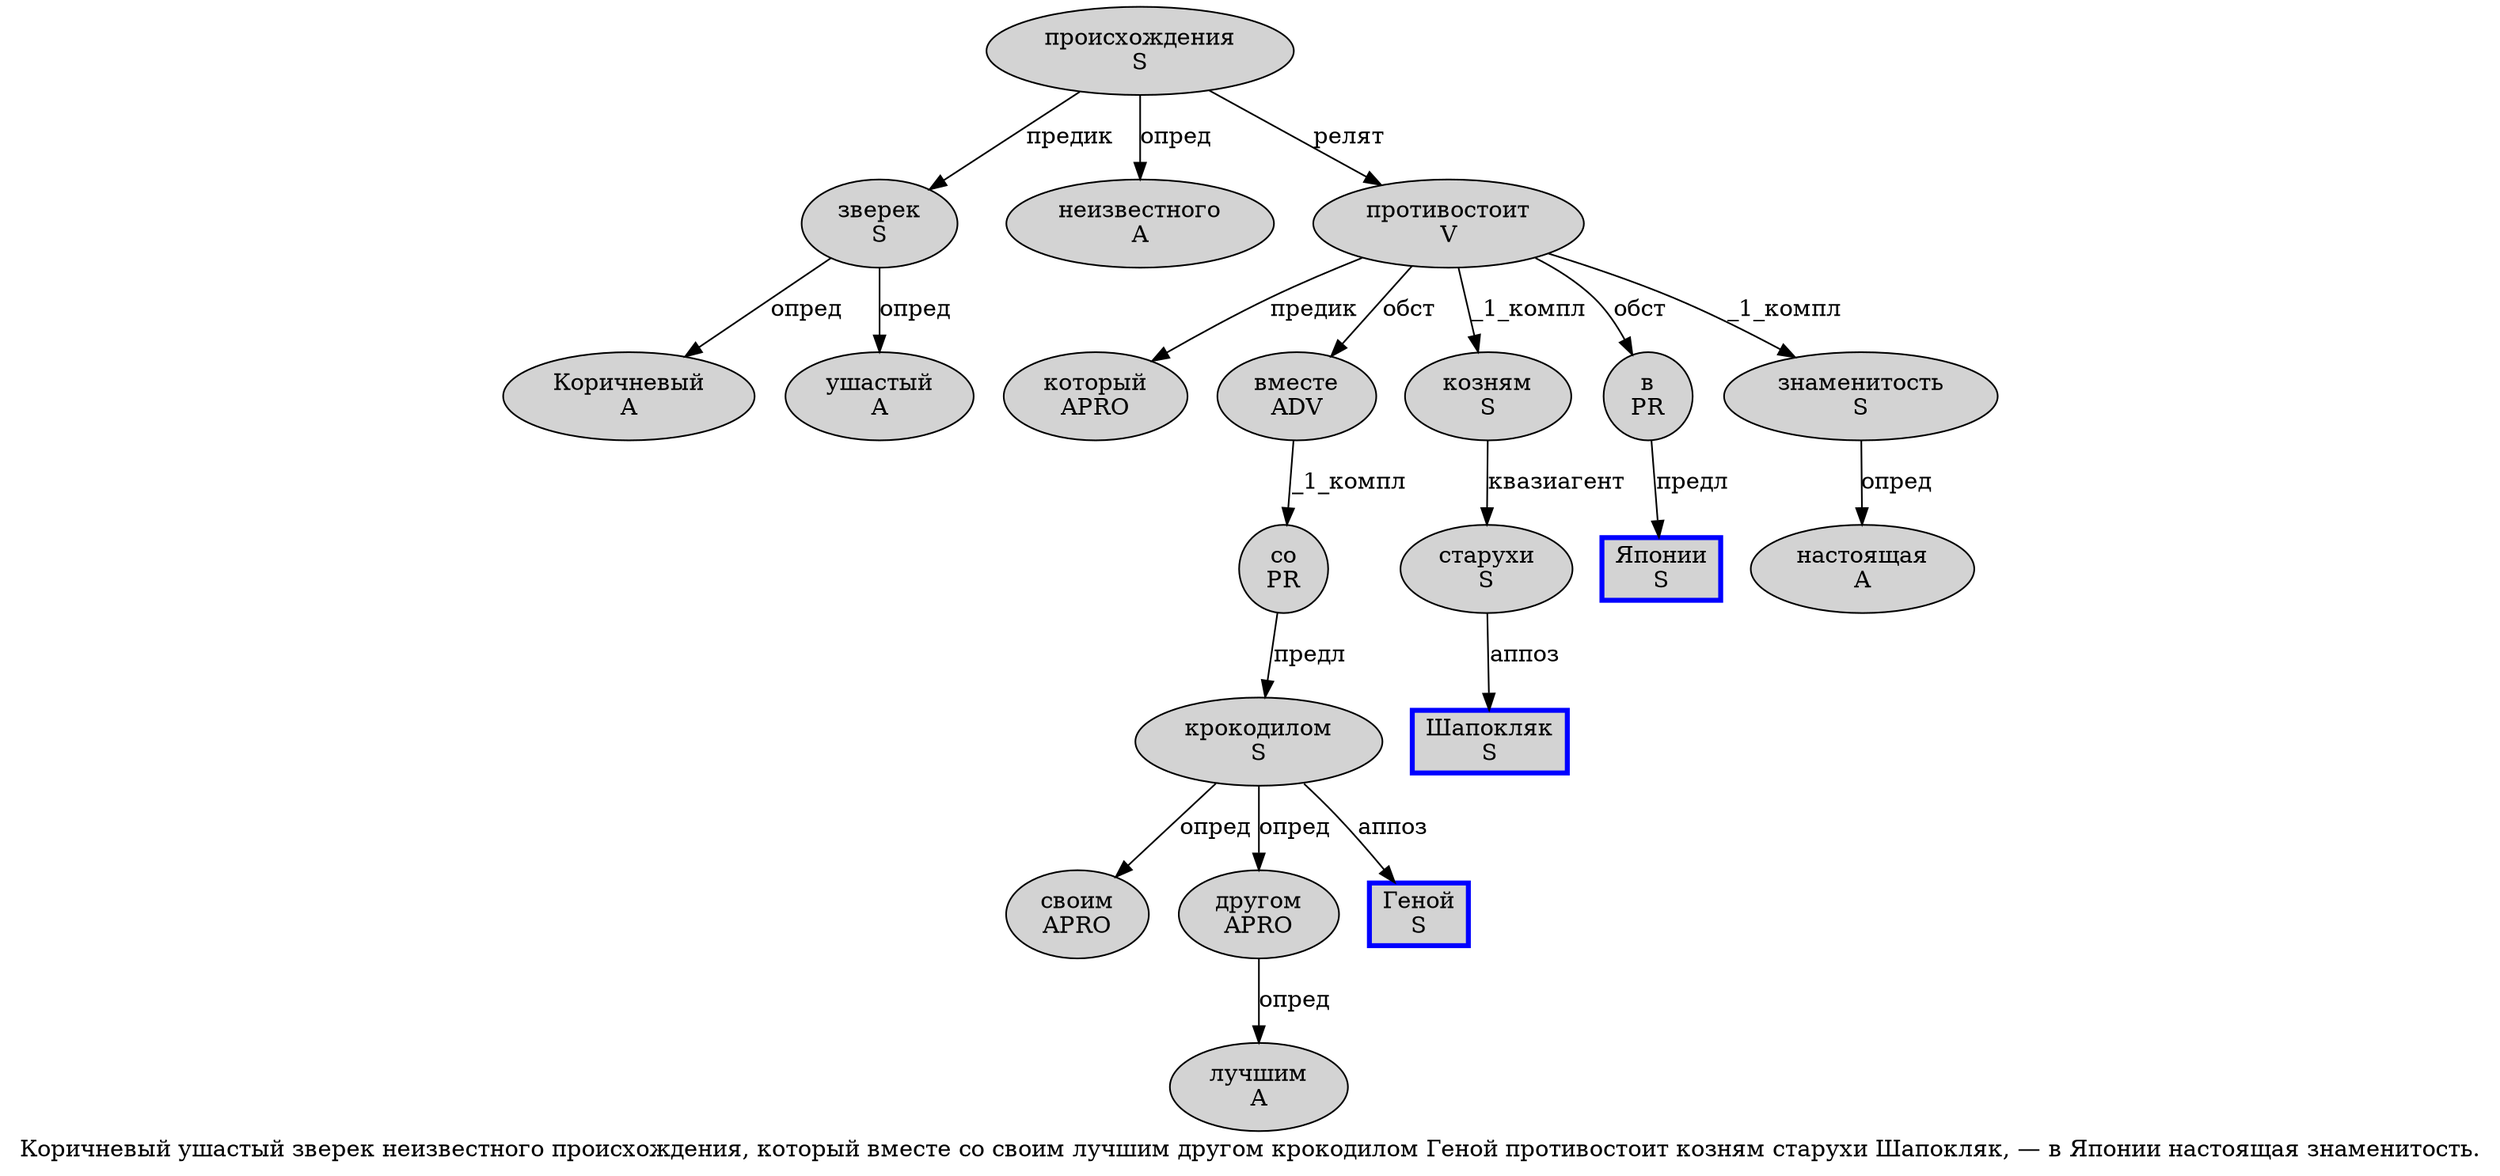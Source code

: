 digraph SENTENCE_1400 {
	graph [label="Коричневый ушастый зверек неизвестного происхождения, который вместе со своим лучшим другом крокодилом Геной противостоит козням старухи Шапокляк, — в Японии настоящая знаменитость."]
	node [style=filled]
		0 [label="Коричневый
A" color="" fillcolor=lightgray penwidth=1 shape=ellipse]
		1 [label="ушастый
A" color="" fillcolor=lightgray penwidth=1 shape=ellipse]
		2 [label="зверек
S" color="" fillcolor=lightgray penwidth=1 shape=ellipse]
		3 [label="неизвестного
A" color="" fillcolor=lightgray penwidth=1 shape=ellipse]
		4 [label="происхождения
S" color="" fillcolor=lightgray penwidth=1 shape=ellipse]
		6 [label="который
APRO" color="" fillcolor=lightgray penwidth=1 shape=ellipse]
		7 [label="вместе
ADV" color="" fillcolor=lightgray penwidth=1 shape=ellipse]
		8 [label="со
PR" color="" fillcolor=lightgray penwidth=1 shape=ellipse]
		9 [label="своим
APRO" color="" fillcolor=lightgray penwidth=1 shape=ellipse]
		10 [label="лучшим
A" color="" fillcolor=lightgray penwidth=1 shape=ellipse]
		11 [label="другом
APRO" color="" fillcolor=lightgray penwidth=1 shape=ellipse]
		12 [label="крокодилом
S" color="" fillcolor=lightgray penwidth=1 shape=ellipse]
		13 [label="Геной
S" color=blue fillcolor=lightgray penwidth=3 shape=box]
		14 [label="противостоит
V" color="" fillcolor=lightgray penwidth=1 shape=ellipse]
		15 [label="козням
S" color="" fillcolor=lightgray penwidth=1 shape=ellipse]
		16 [label="старухи
S" color="" fillcolor=lightgray penwidth=1 shape=ellipse]
		17 [label="Шапокляк
S" color=blue fillcolor=lightgray penwidth=3 shape=box]
		20 [label="в
PR" color="" fillcolor=lightgray penwidth=1 shape=ellipse]
		21 [label="Японии
S" color=blue fillcolor=lightgray penwidth=3 shape=box]
		22 [label="настоящая
A" color="" fillcolor=lightgray penwidth=1 shape=ellipse]
		23 [label="знаменитость
S" color="" fillcolor=lightgray penwidth=1 shape=ellipse]
			11 -> 10 [label="опред"]
			20 -> 21 [label="предл"]
			15 -> 16 [label="квазиагент"]
			2 -> 0 [label="опред"]
			2 -> 1 [label="опред"]
			4 -> 2 [label="предик"]
			4 -> 3 [label="опред"]
			4 -> 14 [label="релят"]
			14 -> 6 [label="предик"]
			14 -> 7 [label="обст"]
			14 -> 15 [label="_1_компл"]
			14 -> 20 [label="обст"]
			14 -> 23 [label="_1_компл"]
			12 -> 9 [label="опред"]
			12 -> 11 [label="опред"]
			12 -> 13 [label="аппоз"]
			7 -> 8 [label="_1_компл"]
			23 -> 22 [label="опред"]
			8 -> 12 [label="предл"]
			16 -> 17 [label="аппоз"]
}
